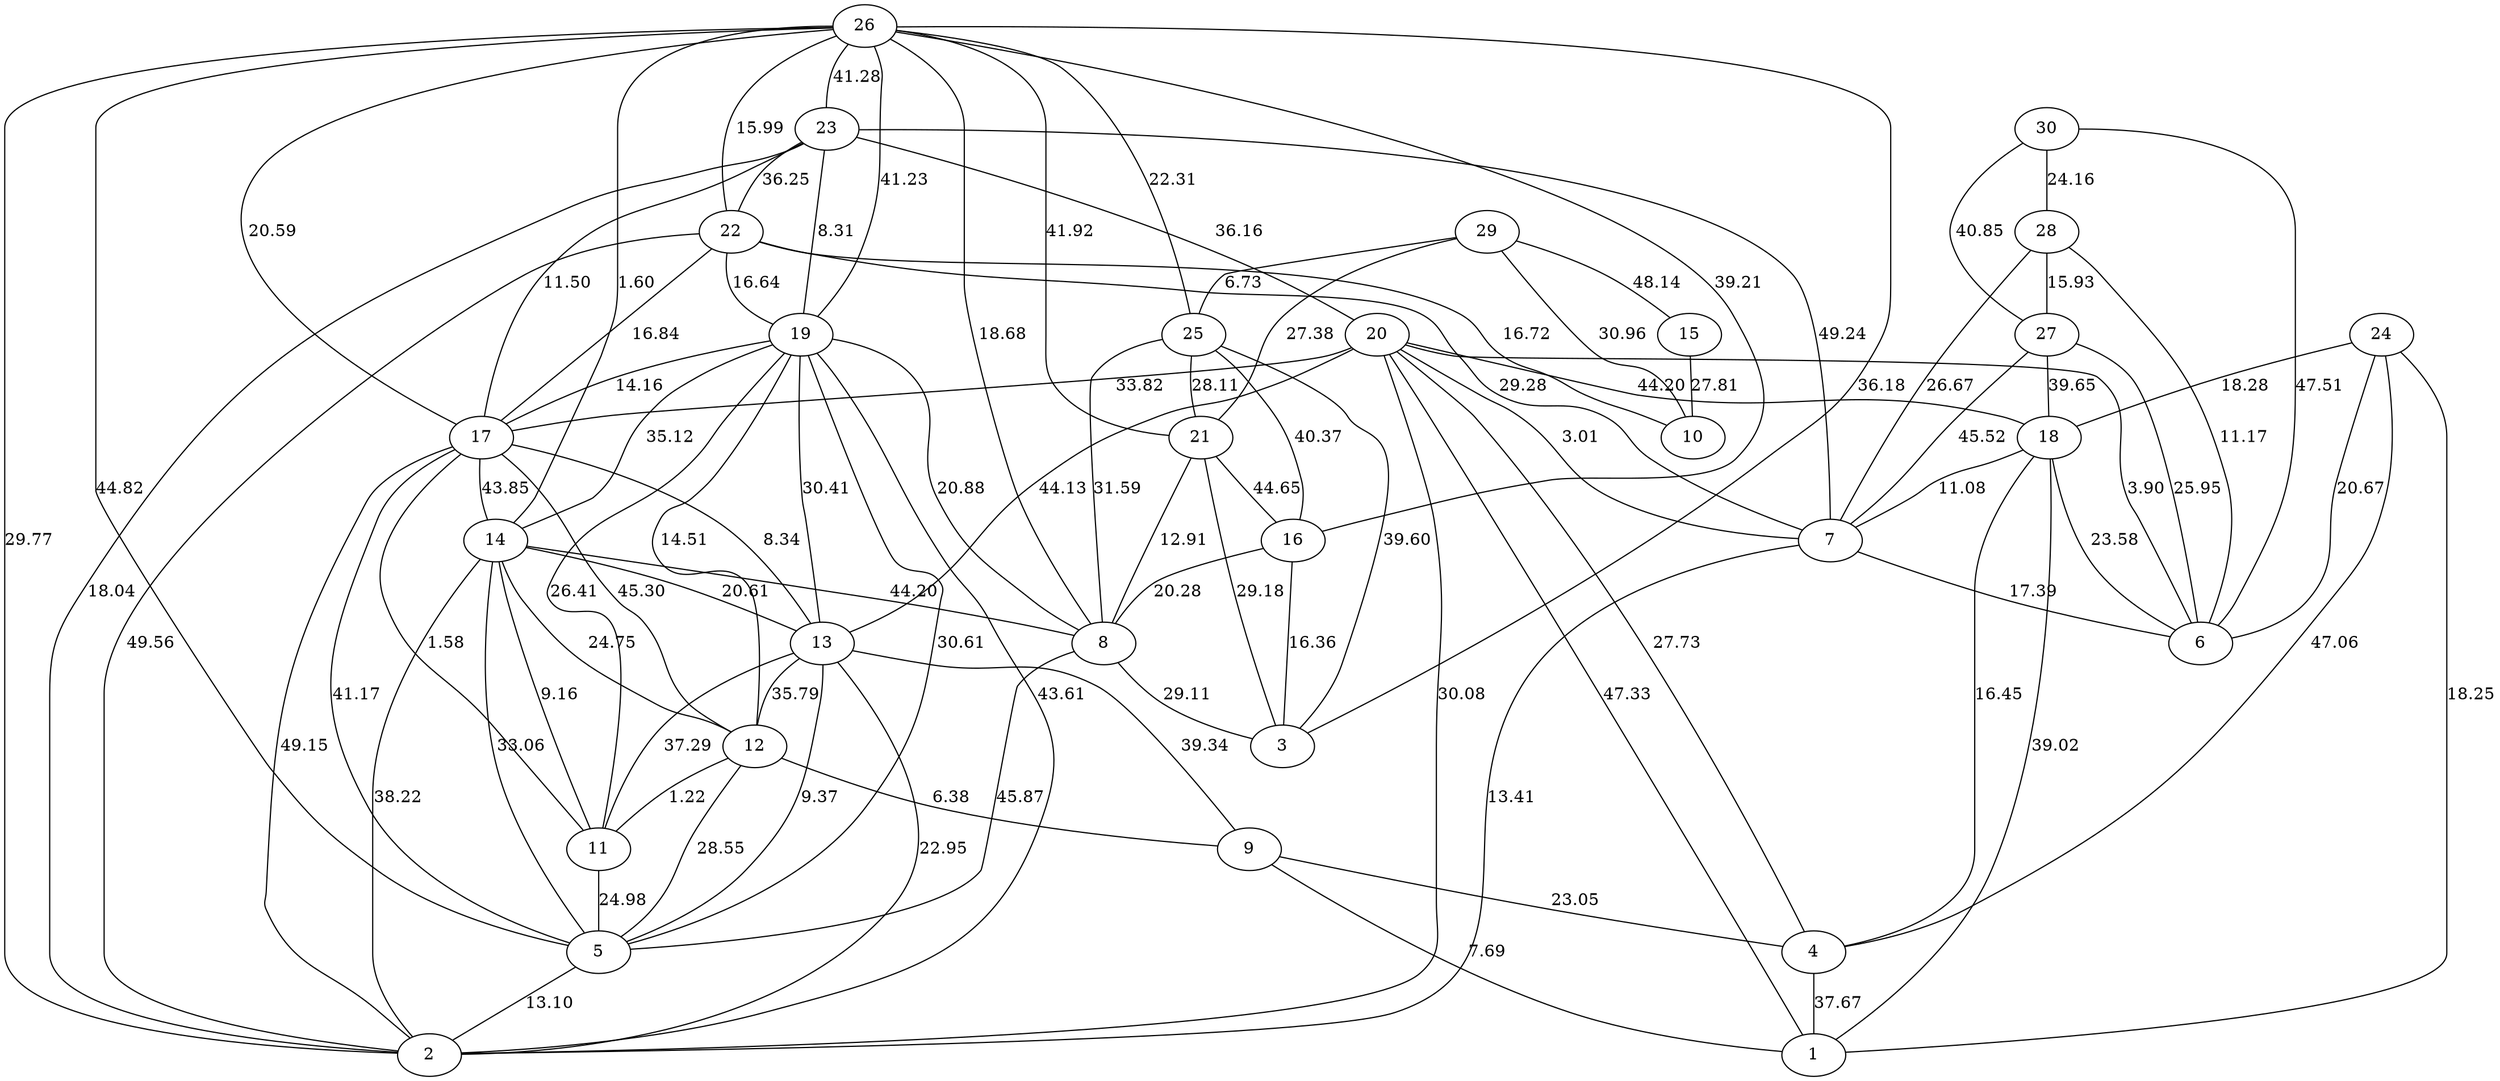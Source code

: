 graph {
4--1[label=37.67]
5--2[label=13.10]
7--2[label=13.41]
7--6[label=17.39]
8--3[label=29.11]
8--5[label=45.87]
9--1[label=7.69]
9--4[label=23.05]
11--5[label=24.98]
12--5[label=28.55]
12--9[label=6.38]
12--11[label=1.22]
13--2[label=22.95]
13--5[label=9.37]
13--9[label=39.34]
13--11[label=37.29]
13--12[label=35.79]
14--2[label=38.22]
14--5[label=33.06]
14--8[label=44.20]
14--11[label=9.16]
14--12[label=24.75]
14--13[label=20.61]
15--10[label=27.81]
16--3[label=16.36]
16--8[label=20.28]
17--2[label=49.15]
17--5[label=41.17]
17--11[label=1.58]
17--12[label=45.30]
17--13[label=8.34]
17--14[label=43.85]
18--1[label=39.02]
18--4[label=16.45]
18--6[label=23.58]
18--7[label=11.08]
19--2[label=43.61]
19--5[label=30.61]
19--8[label=20.88]
19--11[label=26.41]
19--12[label=14.51]
19--13[label=30.41]
19--14[label=35.12]
19--17[label=14.16]
20--1[label=47.33]
20--2[label=30.08]
20--4[label=27.73]
20--6[label=3.90]
20--7[label=3.01]
20--13[label=44.13]
20--17[label=33.82]
20--18[label=44.20]
21--3[label=29.18]
21--8[label=12.91]
21--16[label=44.65]
22--2[label=49.56]
22--7[label=29.28]
22--10[label=16.72]
22--17[label=16.84]
22--19[label=16.64]
23--2[label=18.04]
23--7[label=49.24]
23--17[label=11.50]
23--19[label=8.31]
23--20[label=36.16]
23--22[label=36.25]
24--1[label=18.25]
24--4[label=47.06]
24--6[label=20.67]
24--18[label=18.28]
25--3[label=39.60]
25--8[label=31.59]
25--16[label=40.37]
25--21[label=28.11]
26--2[label=29.77]
26--3[label=36.18]
26--5[label=44.82]
26--8[label=18.68]
26--14[label=1.60]
26--16[label=39.21]
26--17[label=20.59]
26--19[label=41.23]
26--21[label=41.92]
26--22[label=15.99]
26--23[label=41.28]
26--25[label=22.31]
27--6[label=25.95]
27--7[label=45.52]
27--18[label=39.65]
28--6[label=11.17]
28--7[label=26.67]
28--27[label=15.93]
29--10[label=30.96]
29--15[label=48.14]
29--21[label=27.38]
29--25[label=6.73]
30--6[label=47.51]
30--27[label=40.85]
30--28[label=24.16]
}
